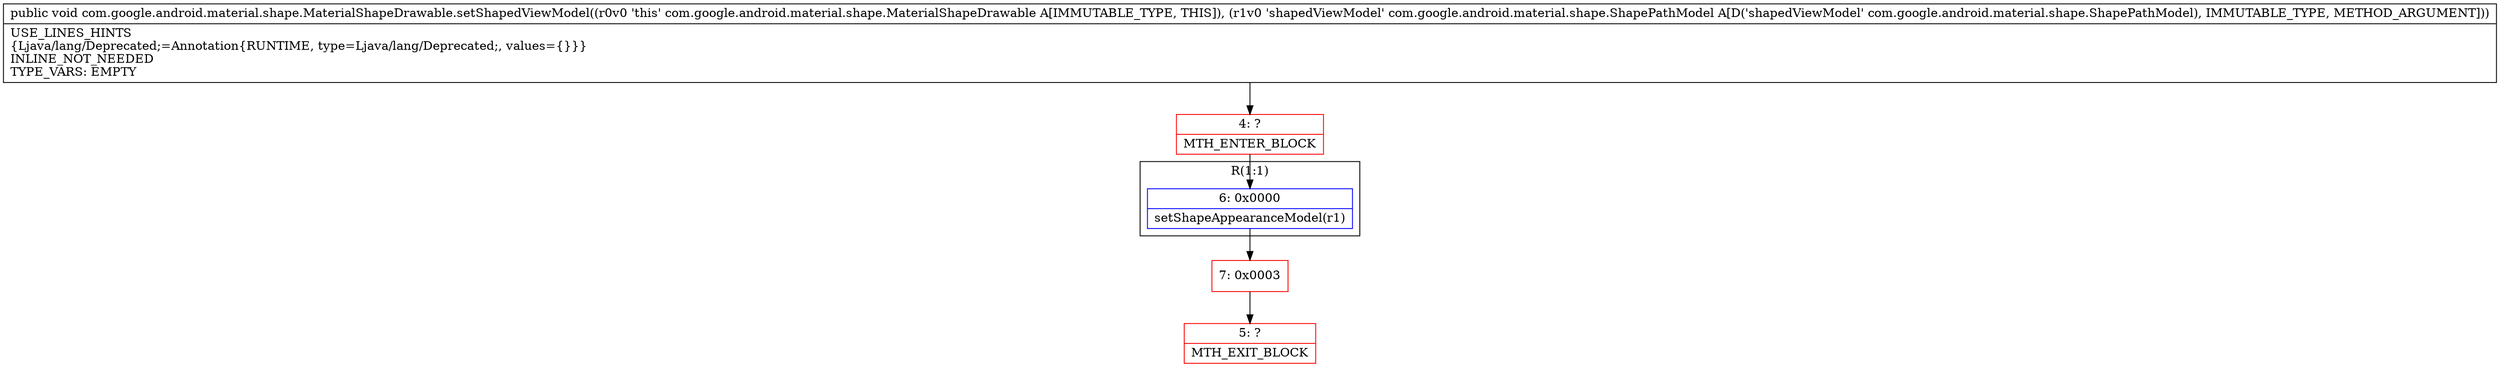 digraph "CFG forcom.google.android.material.shape.MaterialShapeDrawable.setShapedViewModel(Lcom\/google\/android\/material\/shape\/ShapePathModel;)V" {
subgraph cluster_Region_188346809 {
label = "R(1:1)";
node [shape=record,color=blue];
Node_6 [shape=record,label="{6\:\ 0x0000|setShapeAppearanceModel(r1)\l}"];
}
Node_4 [shape=record,color=red,label="{4\:\ ?|MTH_ENTER_BLOCK\l}"];
Node_7 [shape=record,color=red,label="{7\:\ 0x0003}"];
Node_5 [shape=record,color=red,label="{5\:\ ?|MTH_EXIT_BLOCK\l}"];
MethodNode[shape=record,label="{public void com.google.android.material.shape.MaterialShapeDrawable.setShapedViewModel((r0v0 'this' com.google.android.material.shape.MaterialShapeDrawable A[IMMUTABLE_TYPE, THIS]), (r1v0 'shapedViewModel' com.google.android.material.shape.ShapePathModel A[D('shapedViewModel' com.google.android.material.shape.ShapePathModel), IMMUTABLE_TYPE, METHOD_ARGUMENT]))  | USE_LINES_HINTS\l\{Ljava\/lang\/Deprecated;=Annotation\{RUNTIME, type=Ljava\/lang\/Deprecated;, values=\{\}\}\}\lINLINE_NOT_NEEDED\lTYPE_VARS: EMPTY\l}"];
MethodNode -> Node_4;Node_6 -> Node_7;
Node_4 -> Node_6;
Node_7 -> Node_5;
}


